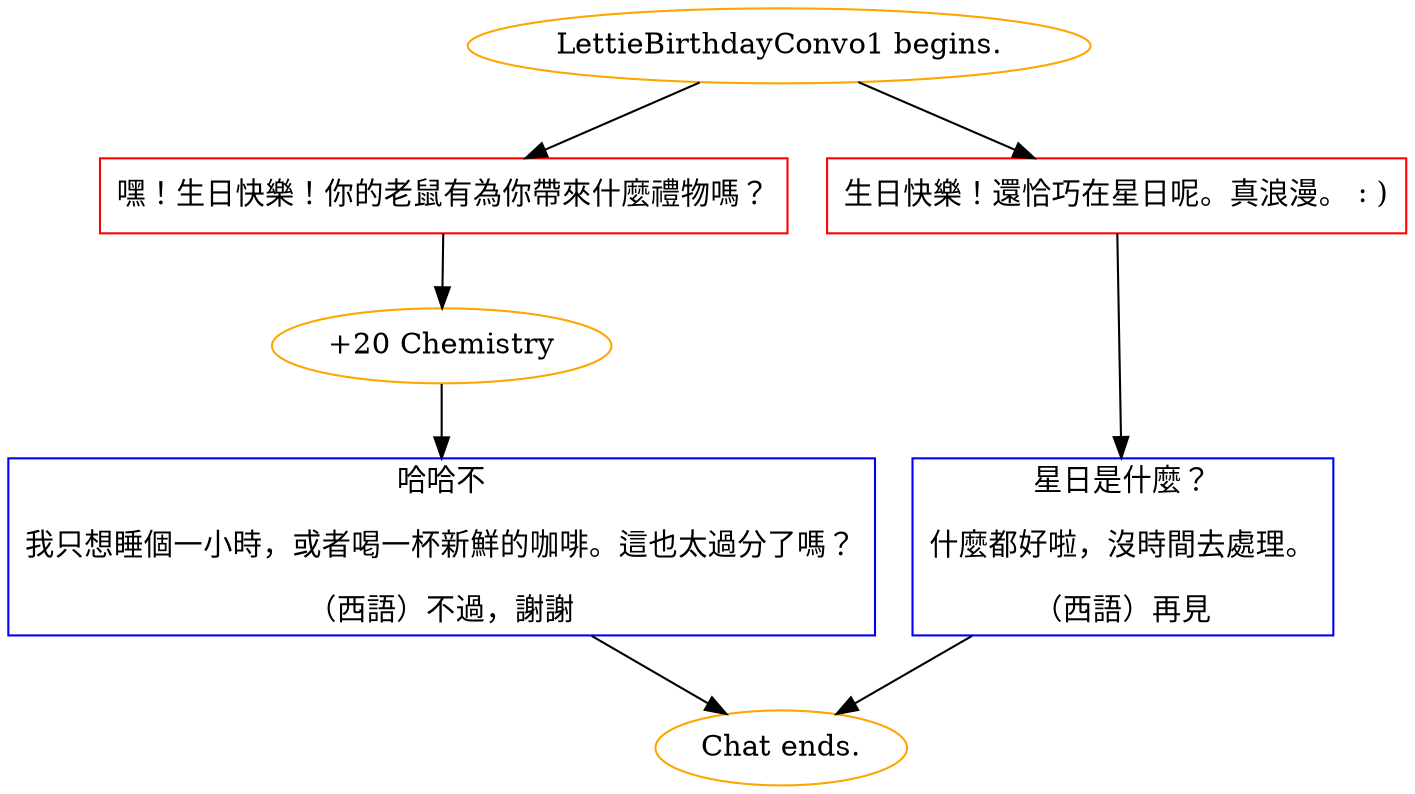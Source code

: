 digraph {
	"LettieBirthdayConvo1 begins." [color=orange];
		"LettieBirthdayConvo1 begins." -> j1494488274;
		"LettieBirthdayConvo1 begins." -> j2589440275;
	j1494488274 [label="嘿！生日快樂！你的老鼠有為你帶來什麼禮物嗎？",shape=box,color=red];
		j1494488274 -> j1973764425;
	j2589440275 [label="生日快樂！還恰巧在星日呢。真浪漫。 : )",shape=box,color=red];
		j2589440275 -> j1672209200;
	j1973764425 [label="+20 Chemistry",color=orange];
		j1973764425 -> j761023729;
	j1672209200 [label="星日是什麼？
什麼都好啦，沒時間去處理。
（西語）再見",shape=box,color=blue];
		j1672209200 -> "Chat ends.";
	j761023729 [label="哈哈不
我只想睡個一小時，或者喝一杯新鮮的咖啡。這也太過分了嗎？
（西語）不過，謝謝",shape=box,color=blue];
		j761023729 -> "Chat ends.";
	"Chat ends." [color=orange];
}